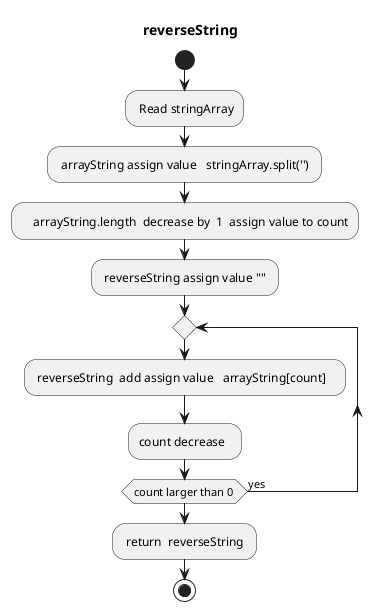 
@startuml.
title reverseString
start
: Read stringArray;
: arrayString assign value   stringArray.split('') ;
:    arrayString.length  decrease by  1  assign value to count;
: reverseString assign value "" ; 
repeat
 : reverseString  add assign value   arrayString[count]   ;  
  :count decrease  ; 
repeat while (count larger than 0 ) is (yes)
: return  reverseString ; 
stop
@enduml